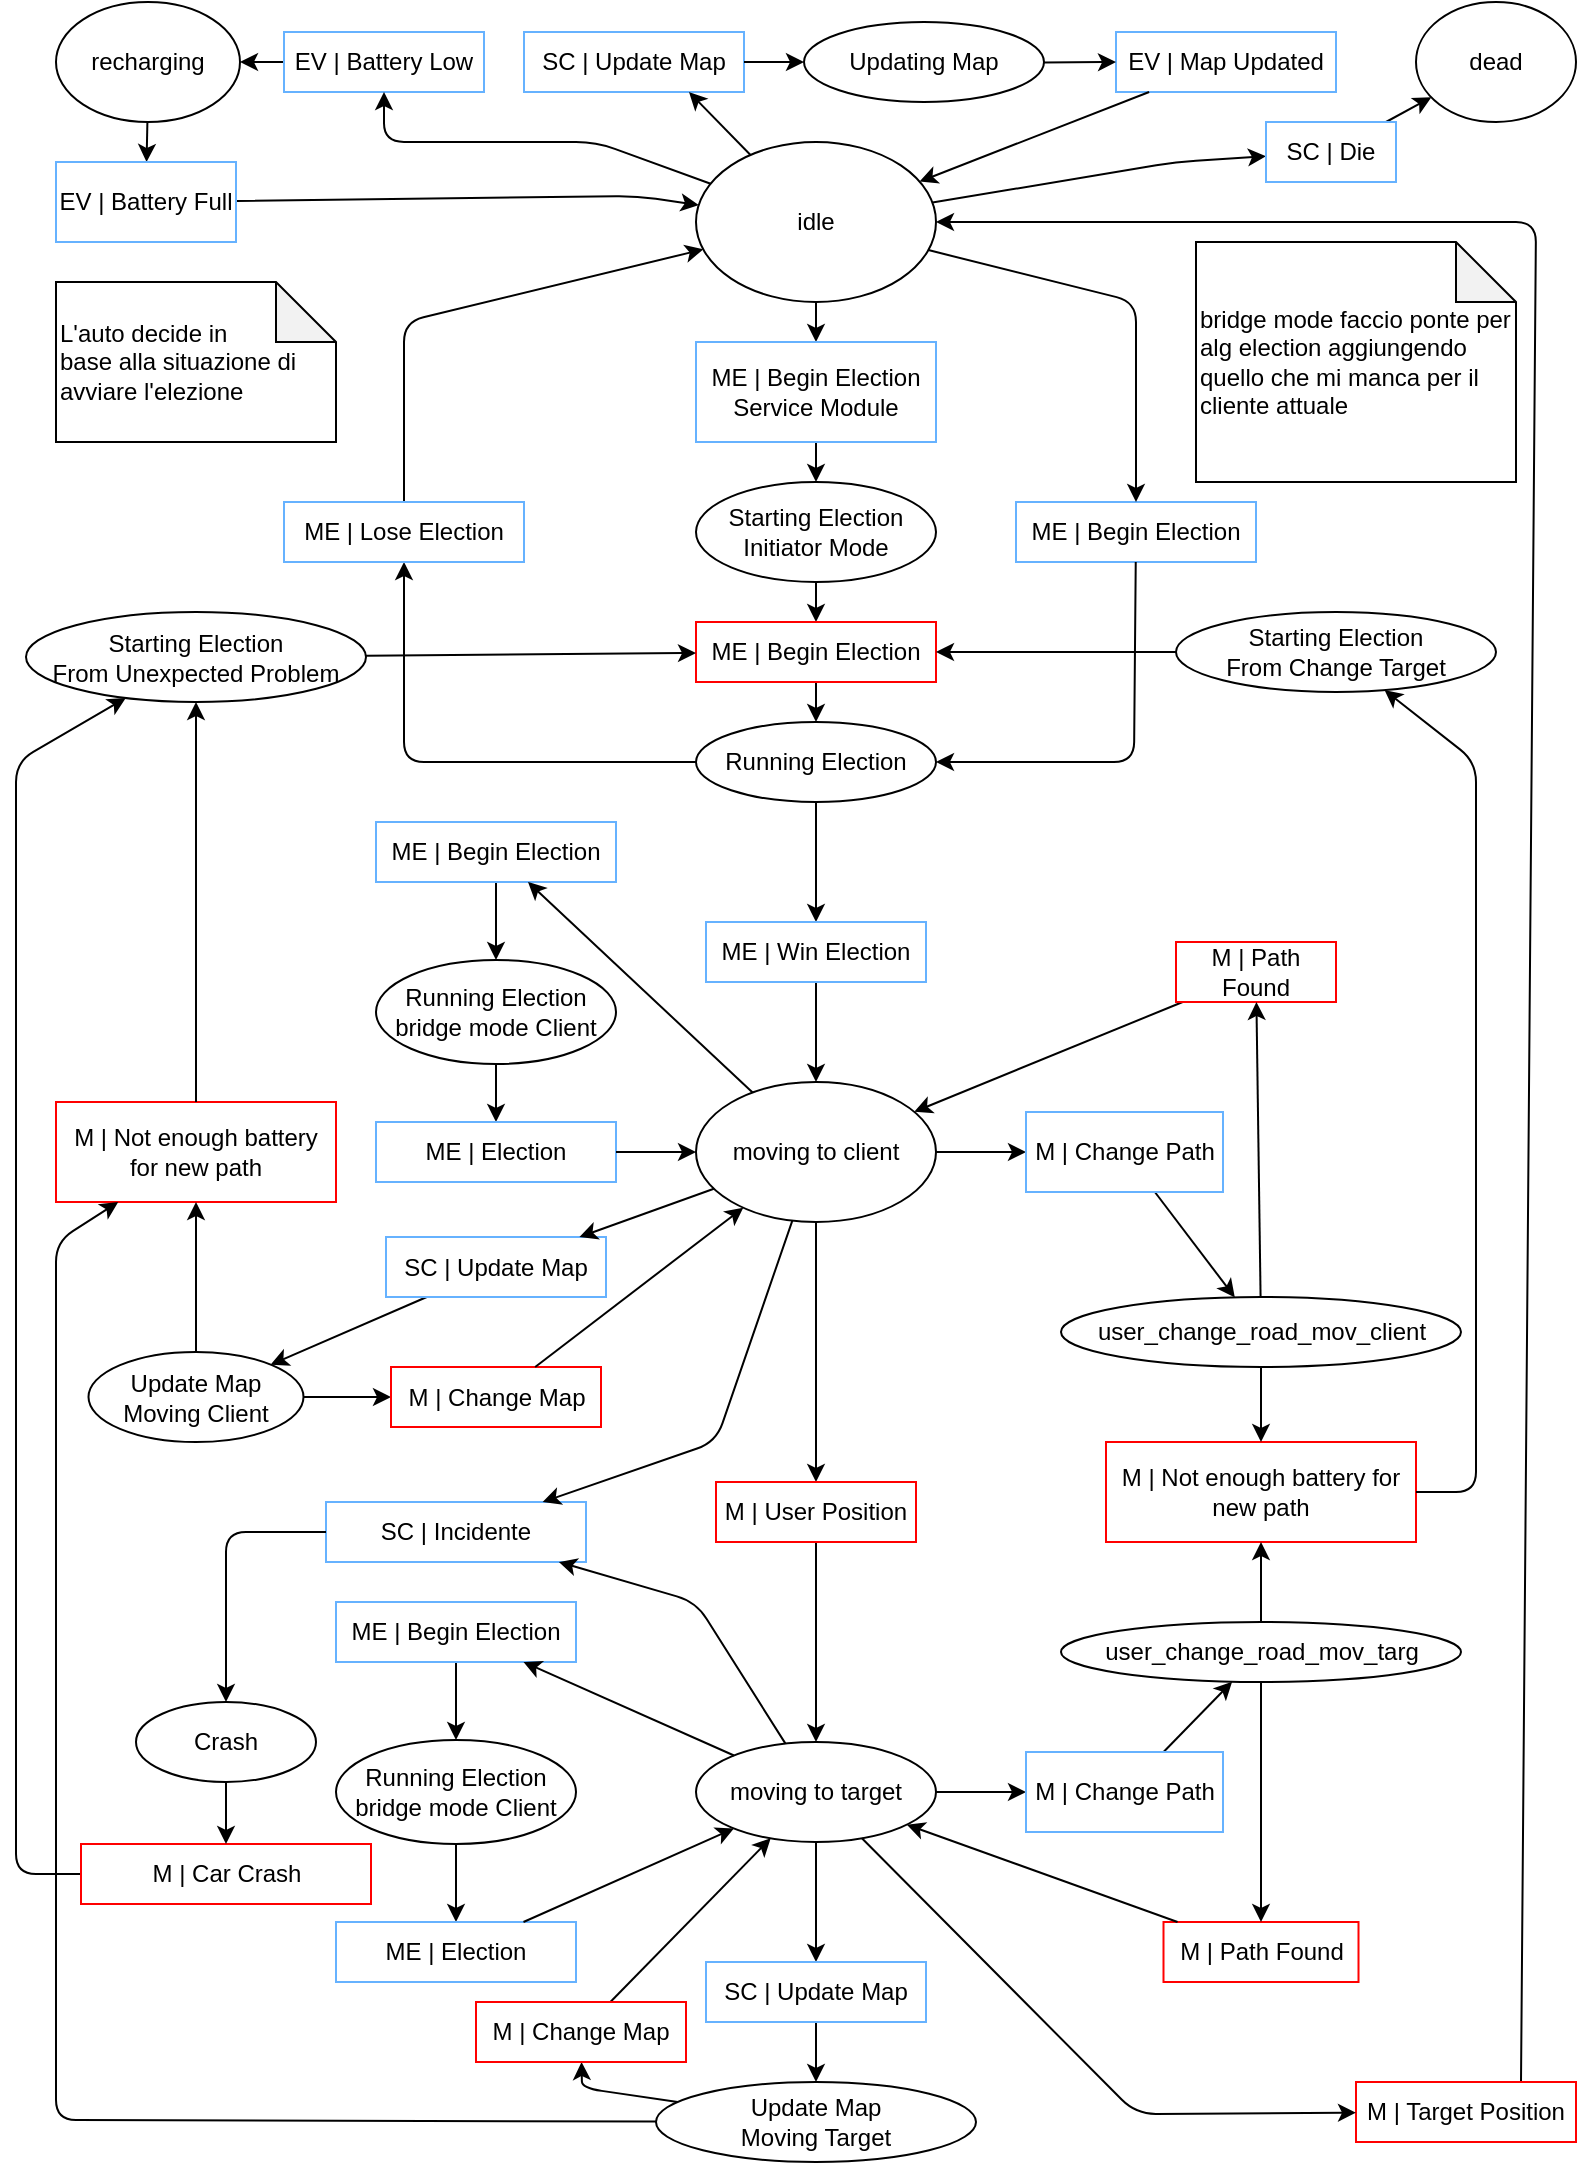 <mxfile version="12.9.3" type="device"><diagram id="UIkgHiiRnHfRhCUhEY8e" name="Page-1"><mxGraphModel dx="1422" dy="822" grid="1" gridSize="10" guides="1" tooltips="1" connect="1" arrows="1" fold="1" page="1" pageScale="1" pageWidth="827" pageHeight="1169" math="0" shadow="0"><root><mxCell id="0"/><mxCell id="1" parent="0"/><mxCell id="EcfOiHVC5KZQd5VWsHZk-1" value="idle" style="ellipse;whiteSpace=wrap;html=1;" parent="1" vertex="1"><mxGeometry x="360" y="110" width="120" height="80" as="geometry"/></mxCell><mxCell id="EcfOiHVC5KZQd5VWsHZk-2" value="dead" style="ellipse;whiteSpace=wrap;html=1;" parent="1" vertex="1"><mxGeometry x="720" y="40" width="80" height="60" as="geometry"/></mxCell><mxCell id="EcfOiHVC5KZQd5VWsHZk-6" value="SC | Update Map" style="rounded=0;whiteSpace=wrap;html=1;strokeColor=#66B2FF;fillColor=none;" parent="1" vertex="1"><mxGeometry x="274" y="55" width="110" height="30" as="geometry"/></mxCell><mxCell id="EcfOiHVC5KZQd5VWsHZk-7" value="Starting Election&lt;br&gt;Initiator Mode" style="ellipse;whiteSpace=wrap;html=1;" parent="1" vertex="1"><mxGeometry x="360" y="280" width="120" height="50" as="geometry"/></mxCell><mxCell id="EcfOiHVC5KZQd5VWsHZk-8" value="" style="endArrow=classic;html=1;" parent="1" source="EcfOiHVC5KZQd5VWsHZk-12" target="EcfOiHVC5KZQd5VWsHZk-7" edge="1"><mxGeometry width="50" height="50" relative="1" as="geometry"><mxPoint x="139" y="330" as="sourcePoint"/><mxPoint x="349" y="270" as="targetPoint"/></mxGeometry></mxCell><mxCell id="EcfOiHVC5KZQd5VWsHZk-10" value="" style="endArrow=classic;html=1;" parent="1" source="EcfOiHVC5KZQd5VWsHZk-1" target="EcfOiHVC5KZQd5VWsHZk-12" edge="1"><mxGeometry width="50" height="50" relative="1" as="geometry"><mxPoint x="170" y="250.0" as="sourcePoint"/><mxPoint x="170" y="280" as="targetPoint"/></mxGeometry></mxCell><mxCell id="EcfOiHVC5KZQd5VWsHZk-12" value="ME | Begin Election&lt;br&gt;Service Module" style="rounded=0;whiteSpace=wrap;html=1;strokeColor=#66B2FF;fillColor=none;" parent="1" vertex="1"><mxGeometry x="360" y="210" width="120" height="50" as="geometry"/></mxCell><mxCell id="EcfOiHVC5KZQd5VWsHZk-13" value="Running Election" style="ellipse;whiteSpace=wrap;html=1;" parent="1" vertex="1"><mxGeometry x="360" y="400" width="120" height="40" as="geometry"/></mxCell><mxCell id="EcfOiHVC5KZQd5VWsHZk-14" value="" style="endArrow=classic;html=1;" parent="1" source="EcfOiHVC5KZQd5VWsHZk-17" target="EcfOiHVC5KZQd5VWsHZk-13" edge="1"><mxGeometry width="50" height="50" relative="1" as="geometry"><mxPoint x="150" y="595" as="sourcePoint"/><mxPoint x="410" y="449" as="targetPoint"/></mxGeometry></mxCell><mxCell id="EcfOiHVC5KZQd5VWsHZk-16" value="" style="endArrow=classic;html=1;" parent="1" source="EcfOiHVC5KZQd5VWsHZk-7" target="EcfOiHVC5KZQd5VWsHZk-17" edge="1"><mxGeometry width="50" height="50" relative="1" as="geometry"><mxPoint x="139" y="470" as="sourcePoint"/><mxPoint x="173.679" y="540" as="targetPoint"/></mxGeometry></mxCell><mxCell id="EcfOiHVC5KZQd5VWsHZk-17" value="ME | Begin Election" style="rounded=0;whiteSpace=wrap;html=1;fillColor=none;strokeColor=#FF0000;" parent="1" vertex="1"><mxGeometry x="360" y="350" width="120" height="30" as="geometry"/></mxCell><mxCell id="EcfOiHVC5KZQd5VWsHZk-18" value="" style="endArrow=classic;html=1;" parent="1" source="EcfOiHVC5KZQd5VWsHZk-21" target="EcfOiHVC5KZQd5VWsHZk-1" edge="1"><mxGeometry width="50" height="50" relative="1" as="geometry"><mxPoint x="4" y="430" as="sourcePoint"/><mxPoint x="520" y="470" as="targetPoint"/><Array as="points"><mxPoint x="214" y="200"/></Array></mxGeometry></mxCell><mxCell id="EcfOiHVC5KZQd5VWsHZk-20" value="" style="endArrow=classic;html=1;" parent="1" source="EcfOiHVC5KZQd5VWsHZk-13" target="EcfOiHVC5KZQd5VWsHZk-21" edge="1"><mxGeometry width="50" height="50" relative="1" as="geometry"><mxPoint x="133.83" y="688.085" as="sourcePoint"/><mxPoint x="3.913" y="480" as="targetPoint"/><Array as="points"><mxPoint x="214" y="420"/></Array></mxGeometry></mxCell><mxCell id="EcfOiHVC5KZQd5VWsHZk-21" value="ME&amp;nbsp;| Lose Election" style="rounded=0;whiteSpace=wrap;html=1;strokeColor=#66B2FF;fillColor=none;" parent="1" vertex="1"><mxGeometry x="154" y="290" width="120" height="30" as="geometry"/></mxCell><mxCell id="EcfOiHVC5KZQd5VWsHZk-22" value="moving to client" style="ellipse;whiteSpace=wrap;html=1;" parent="1" vertex="1"><mxGeometry x="360" y="580" width="120" height="70" as="geometry"/></mxCell><mxCell id="EcfOiHVC5KZQd5VWsHZk-23" value="" style="endArrow=classic;html=1;" parent="1" source="EcfOiHVC5KZQd5VWsHZk-26" target="EcfOiHVC5KZQd5VWsHZk-22" edge="1"><mxGeometry width="50" height="50" relative="1" as="geometry"><mxPoint x="345" y="720" as="sourcePoint"/><mxPoint x="410" y="510" as="targetPoint"/></mxGeometry></mxCell><mxCell id="EcfOiHVC5KZQd5VWsHZk-25" value="" style="endArrow=classic;html=1;" parent="1" source="EcfOiHVC5KZQd5VWsHZk-13" target="EcfOiHVC5KZQd5VWsHZk-26" edge="1"><mxGeometry width="50" height="50" relative="1" as="geometry"><mxPoint x="210" y="719" as="sourcePoint"/><mxPoint x="309.34" y="709" as="targetPoint"/></mxGeometry></mxCell><mxCell id="EcfOiHVC5KZQd5VWsHZk-26" value="ME&amp;nbsp;| Win Election" style="rounded=0;whiteSpace=wrap;html=1;strokeColor=#66B2FF;fillColor=none;" parent="1" vertex="1"><mxGeometry x="365" y="500" width="110" height="30" as="geometry"/></mxCell><mxCell id="EcfOiHVC5KZQd5VWsHZk-28" value="moving to target" style="ellipse;whiteSpace=wrap;html=1;" parent="1" vertex="1"><mxGeometry x="360" y="910" width="120" height="50" as="geometry"/></mxCell><mxCell id="EcfOiHVC5KZQd5VWsHZk-29" value="" style="endArrow=classic;html=1;" parent="1" source="EcfOiHVC5KZQd5VWsHZk-32" target="EcfOiHVC5KZQd5VWsHZk-28" edge="1"><mxGeometry width="50" height="50" relative="1" as="geometry"><mxPoint x="620" y="734.25" as="sourcePoint"/><mxPoint x="680" y="580" as="targetPoint"/></mxGeometry></mxCell><mxCell id="EcfOiHVC5KZQd5VWsHZk-31" value="" style="endArrow=classic;html=1;" parent="1" source="EcfOiHVC5KZQd5VWsHZk-22" target="EcfOiHVC5KZQd5VWsHZk-32" edge="1"><mxGeometry width="50" height="50" relative="1" as="geometry"><mxPoint x="540" y="720" as="sourcePoint"/><mxPoint x="750" y="720" as="targetPoint"/></mxGeometry></mxCell><mxCell id="EcfOiHVC5KZQd5VWsHZk-32" value="M | User Position" style="rounded=0;whiteSpace=wrap;html=1;fillColor=none;strokeColor=#FF0000;" parent="1" vertex="1"><mxGeometry x="370" y="780" width="100" height="30" as="geometry"/></mxCell><mxCell id="EcfOiHVC5KZQd5VWsHZk-33" value="" style="endArrow=classic;html=1;exitX=0.75;exitY=0;exitDx=0;exitDy=0;" parent="1" source="EcfOiHVC5KZQd5VWsHZk-36" target="EcfOiHVC5KZQd5VWsHZk-1" edge="1"><mxGeometry width="50" height="50" relative="1" as="geometry"><mxPoint x="768.25" y="217.007" as="sourcePoint"/><mxPoint x="850" y="450" as="targetPoint"/><Array as="points"><mxPoint x="780" y="150"/></Array></mxGeometry></mxCell><mxCell id="EcfOiHVC5KZQd5VWsHZk-36" value="M | Target Position" style="rounded=0;whiteSpace=wrap;html=1;fillColor=none;strokeColor=#FF0000;" parent="1" vertex="1"><mxGeometry x="690" y="1080" width="110" height="30" as="geometry"/></mxCell><mxCell id="EcfOiHVC5KZQd5VWsHZk-37" value="Update Map&lt;br&gt;Moving Client" style="ellipse;whiteSpace=wrap;html=1;" parent="1" vertex="1"><mxGeometry x="56.25" y="715" width="107.5" height="45" as="geometry"/></mxCell><mxCell id="EcfOiHVC5KZQd5VWsHZk-39" value="" style="endArrow=classic;html=1;" parent="1" source="m7B2UX4OFgw7Gkv00veR-26" target="EcfOiHVC5KZQd5VWsHZk-40" edge="1"><mxGeometry width="50" height="50" relative="1" as="geometry"><mxPoint x="939.011" y="934.38" as="sourcePoint"/><mxPoint x="836.5" y="924.38" as="targetPoint"/></mxGeometry></mxCell><mxCell id="EcfOiHVC5KZQd5VWsHZk-40" value="Update Map&lt;br&gt;Moving Target" style="ellipse;whiteSpace=wrap;html=1;" parent="1" vertex="1"><mxGeometry x="340" y="1080" width="160" height="40" as="geometry"/></mxCell><mxCell id="EcfOiHVC5KZQd5VWsHZk-42" value="" style="endArrow=classic;html=1;" parent="1" source="m7B2UX4OFgw7Gkv00veR-16" target="EcfOiHVC5KZQd5VWsHZk-37" edge="1"><mxGeometry width="50" height="50" relative="1" as="geometry"><mxPoint x="480" y="760" as="sourcePoint"/><mxPoint x="304.952" y="894.38" as="targetPoint"/></mxGeometry></mxCell><mxCell id="EcfOiHVC5KZQd5VWsHZk-44" value="" style="endArrow=classic;html=1;" parent="1" source="EcfOiHVC5KZQd5VWsHZk-28" target="m7B2UX4OFgw7Gkv00veR-26" edge="1"><mxGeometry width="50" height="50" relative="1" as="geometry"><mxPoint x="810" y="760" as="sourcePoint"/><mxPoint x="906.5" y="903.898" as="targetPoint"/></mxGeometry></mxCell><mxCell id="EcfOiHVC5KZQd5VWsHZk-56" value="M | Not enough battery for new path" style="rounded=0;whiteSpace=wrap;html=1;fillColor=none;strokeColor=#FF0000;" parent="1" vertex="1"><mxGeometry x="40" y="590" width="140" height="50" as="geometry"/></mxCell><mxCell id="EcfOiHVC5KZQd5VWsHZk-57" value="recharging" style="ellipse;whiteSpace=wrap;html=1;" parent="1" vertex="1"><mxGeometry x="40" y="40" width="92" height="60" as="geometry"/></mxCell><mxCell id="EcfOiHVC5KZQd5VWsHZk-59" value="" style="endArrow=classic;html=1;" parent="1" source="EcfOiHVC5KZQd5VWsHZk-67" target="EcfOiHVC5KZQd5VWsHZk-1" edge="1"><mxGeometry width="50" height="50" relative="1" as="geometry"><mxPoint x="-17.5" y="138.251" as="sourcePoint"/><mxPoint x="480" y="100" as="targetPoint"/><Array as="points"><mxPoint x="330" y="137"/></Array></mxGeometry></mxCell><mxCell id="EcfOiHVC5KZQd5VWsHZk-62" value="" style="endArrow=classic;html=1;" parent="1" source="EcfOiHVC5KZQd5VWsHZk-66" target="EcfOiHVC5KZQd5VWsHZk-57" edge="1"><mxGeometry width="50" height="50" relative="1" as="geometry"><mxPoint x="28.244" y="80" as="sourcePoint"/><mxPoint x="540" y="280" as="targetPoint"/></mxGeometry></mxCell><mxCell id="EcfOiHVC5KZQd5VWsHZk-65" value="" style="endArrow=classic;html=1;" parent="1" source="EcfOiHVC5KZQd5VWsHZk-57" target="EcfOiHVC5KZQd5VWsHZk-67" edge="1"><mxGeometry width="50" height="50" relative="1" as="geometry"><mxPoint x="400" y="150" as="sourcePoint"/><mxPoint x="-17.5" y="119.665" as="targetPoint"/></mxGeometry></mxCell><mxCell id="EcfOiHVC5KZQd5VWsHZk-66" value="EV | Battery Low" style="rounded=0;whiteSpace=wrap;html=1;strokeColor=#66B2FF;fillColor=none;" parent="1" vertex="1"><mxGeometry x="154" y="55" width="100" height="30" as="geometry"/></mxCell><mxCell id="EcfOiHVC5KZQd5VWsHZk-67" value="EV | Battery Full" style="rounded=0;whiteSpace=wrap;html=1;strokeColor=#66B2FF;fillColor=none;" parent="1" vertex="1"><mxGeometry x="40" y="120" width="90" height="40" as="geometry"/></mxCell><mxCell id="EcfOiHVC5KZQd5VWsHZk-70" value="" style="endArrow=classic;html=1;" parent="1" source="EcfOiHVC5KZQd5VWsHZk-1" target="EcfOiHVC5KZQd5VWsHZk-72" edge="1"><mxGeometry width="50" height="50" relative="1" as="geometry"><mxPoint x="230" y="210" as="sourcePoint"/><mxPoint x="392.5" y="181.682" as="targetPoint"/><Array as="points"><mxPoint x="600" y="120"/></Array></mxGeometry></mxCell><mxCell id="EcfOiHVC5KZQd5VWsHZk-71" value="" style="endArrow=classic;html=1;" parent="1" source="EcfOiHVC5KZQd5VWsHZk-72" target="EcfOiHVC5KZQd5VWsHZk-2" edge="1"><mxGeometry width="50" height="50" relative="1" as="geometry"><mxPoint x="445" y="160" as="sourcePoint"/><mxPoint x="510" y="200" as="targetPoint"/></mxGeometry></mxCell><mxCell id="EcfOiHVC5KZQd5VWsHZk-72" value="SC | Die" style="rounded=0;whiteSpace=wrap;html=1;strokeColor=#66B2FF;fillColor=none;" parent="1" vertex="1"><mxGeometry x="645" y="100" width="65" height="30" as="geometry"/></mxCell><mxCell id="EcfOiHVC5KZQd5VWsHZk-74" value="" style="endArrow=classic;html=1;" parent="1" source="EcfOiHVC5KZQd5VWsHZk-37" target="EcfOiHVC5KZQd5VWsHZk-81" edge="1"><mxGeometry width="50" height="50" relative="1" as="geometry"><mxPoint x="476.5" y="1040" as="sourcePoint"/><mxPoint x="526.5" y="990" as="targetPoint"/></mxGeometry></mxCell><mxCell id="EcfOiHVC5KZQd5VWsHZk-79" value="" style="endArrow=classic;html=1;" parent="1" source="EcfOiHVC5KZQd5VWsHZk-40" target="m7B2UX4OFgw7Gkv00veR-27" edge="1"><mxGeometry width="50" height="50" relative="1" as="geometry"><mxPoint x="696.5" y="1024.38" as="sourcePoint"/><mxPoint x="807.133" y="840" as="targetPoint"/><Array as="points"><mxPoint x="303" y="1083"/></Array></mxGeometry></mxCell><mxCell id="EcfOiHVC5KZQd5VWsHZk-80" value="" style="endArrow=classic;html=1;" parent="1" source="m7B2UX4OFgw7Gkv00veR-27" target="EcfOiHVC5KZQd5VWsHZk-28" edge="1"><mxGeometry width="50" height="50" relative="1" as="geometry"><mxPoint x="760" y="817.169" as="sourcePoint"/><mxPoint x="829.193" y="859.997" as="targetPoint"/></mxGeometry></mxCell><mxCell id="EcfOiHVC5KZQd5VWsHZk-81" value="M | Change Map" style="rounded=0;whiteSpace=wrap;html=1;fillColor=none;strokeColor=#FF0000;" parent="1" vertex="1"><mxGeometry x="207.5" y="722.5" width="105" height="30" as="geometry"/></mxCell><mxCell id="EcfOiHVC5KZQd5VWsHZk-84" value="Running Election bridge mode Client" style="ellipse;whiteSpace=wrap;html=1;" parent="1" vertex="1"><mxGeometry x="200" y="519" width="120" height="52" as="geometry"/></mxCell><mxCell id="EcfOiHVC5KZQd5VWsHZk-86" value="" style="endArrow=classic;html=1;" parent="1" source="EcfOiHVC5KZQd5VWsHZk-94" target="EcfOiHVC5KZQd5VWsHZk-84" edge="1"><mxGeometry width="50" height="50" relative="1" as="geometry"><mxPoint x="466" y="513.096" as="sourcePoint"/><mxPoint x="466" y="550" as="targetPoint"/><Array as="points"/></mxGeometry></mxCell><mxCell id="EcfOiHVC5KZQd5VWsHZk-94" value="ME | Begin Election" style="rounded=0;whiteSpace=wrap;html=1;strokeColor=#66B2FF;fillColor=none;" parent="1" vertex="1"><mxGeometry x="200" y="450" width="120" height="30" as="geometry"/></mxCell><mxCell id="EcfOiHVC5KZQd5VWsHZk-103" value="bridge mode faccio ponte per alg election aggiungendo quello che mi manca per il cliente attuale" style="shape=note;whiteSpace=wrap;html=1;backgroundOutline=1;darkOpacity=0.05;align=left;" parent="1" vertex="1"><mxGeometry x="610" y="160" width="160" height="120" as="geometry"/></mxCell><mxCell id="EcfOiHVC5KZQd5VWsHZk-105" value="user_change_road_mov_client" style="ellipse;whiteSpace=wrap;html=1;" parent="1" vertex="1"><mxGeometry x="542.5" y="687.5" width="200" height="35" as="geometry"/></mxCell><mxCell id="EcfOiHVC5KZQd5VWsHZk-106" value="user_change_road_mov_targ" style="ellipse;whiteSpace=wrap;html=1;" parent="1" vertex="1"><mxGeometry x="542.5" y="850" width="200" height="30" as="geometry"/></mxCell><mxCell id="EcfOiHVC5KZQd5VWsHZk-107" value="" style="endArrow=classic;html=1;" parent="1" source="EcfOiHVC5KZQd5VWsHZk-127" target="EcfOiHVC5KZQd5VWsHZk-105" edge="1"><mxGeometry width="50" height="50" relative="1" as="geometry"><mxPoint x="515.091" y="910" as="sourcePoint"/><mxPoint x="560" y="790" as="targetPoint"/></mxGeometry></mxCell><mxCell id="EcfOiHVC5KZQd5VWsHZk-108" value="" style="endArrow=classic;html=1;" parent="1" source="EcfOiHVC5KZQd5VWsHZk-125" target="EcfOiHVC5KZQd5VWsHZk-22" edge="1"><mxGeometry width="50" height="50" relative="1" as="geometry"><mxPoint x="600" y="930" as="sourcePoint"/><mxPoint x="650" y="880" as="targetPoint"/><Array as="points"/></mxGeometry></mxCell><mxCell id="EcfOiHVC5KZQd5VWsHZk-113" value="M | Not enough battery for new path" style="rounded=0;whiteSpace=wrap;html=1;fillColor=none;strokeColor=#FF0000;" parent="1" vertex="1"><mxGeometry x="565" y="760" width="155" height="50" as="geometry"/></mxCell><mxCell id="EcfOiHVC5KZQd5VWsHZk-114" value="" style="endArrow=classic;html=1;" parent="1" source="m7B2UX4OFgw7Gkv00veR-28" target="EcfOiHVC5KZQd5VWsHZk-106" edge="1"><mxGeometry width="50" height="50" relative="1" as="geometry"><mxPoint x="930" y="810" as="sourcePoint"/><mxPoint x="980" y="760" as="targetPoint"/></mxGeometry></mxCell><mxCell id="EcfOiHVC5KZQd5VWsHZk-117" value="" style="endArrow=classic;html=1;" parent="1" source="EcfOiHVC5KZQd5VWsHZk-22" target="EcfOiHVC5KZQd5VWsHZk-127" edge="1"><mxGeometry width="50" height="50" relative="1" as="geometry"><mxPoint x="492.69" y="759.095" as="sourcePoint"/><mxPoint x="509.876" y="874" as="targetPoint"/></mxGeometry></mxCell><mxCell id="EcfOiHVC5KZQd5VWsHZk-119" value="" style="endArrow=classic;html=1;" parent="1" source="EcfOiHVC5KZQd5VWsHZk-28" target="m7B2UX4OFgw7Gkv00veR-28" edge="1"><mxGeometry width="50" height="50" relative="1" as="geometry"><mxPoint x="869.687" y="724.078" as="sourcePoint"/><mxPoint x="971.964" y="731.09" as="targetPoint"/></mxGeometry></mxCell><mxCell id="EcfOiHVC5KZQd5VWsHZk-125" value="M | Path Found" style="rounded=0;whiteSpace=wrap;html=1;fillColor=none;strokeColor=#FF0000;" parent="1" vertex="1"><mxGeometry x="600" y="510" width="80" height="30" as="geometry"/></mxCell><mxCell id="EcfOiHVC5KZQd5VWsHZk-127" value="M | Change Path" style="rounded=0;whiteSpace=wrap;html=1;strokeColor=#66B2FF;fillColor=none;" parent="1" vertex="1"><mxGeometry x="525" y="595" width="98.5" height="40" as="geometry"/></mxCell><mxCell id="m7B2UX4OFgw7Gkv00veR-8" value="" style="endArrow=classic;html=1;" parent="1" source="EcfOiHVC5KZQd5VWsHZk-84" target="m7B2UX4OFgw7Gkv00veR-11" edge="1"><mxGeometry width="50" height="50" relative="1" as="geometry"><mxPoint x="486" y="540" as="sourcePoint"/><mxPoint x="171.833" y="558" as="targetPoint"/></mxGeometry></mxCell><mxCell id="m7B2UX4OFgw7Gkv00veR-11" value="ME | Election" style="rounded=0;whiteSpace=wrap;html=1;strokeColor=#66B2FF;fillColor=none;" parent="1" vertex="1"><mxGeometry x="200" y="600" width="120" height="30" as="geometry"/></mxCell><mxCell id="m7B2UX4OFgw7Gkv00veR-18" value="" style="endArrow=classic;html=1;" parent="1" source="EcfOiHVC5KZQd5VWsHZk-6" target="UYMwDtr2GxhBo3u9uqv--14" edge="1"><mxGeometry width="50" height="50" relative="1" as="geometry"><mxPoint x="540" y="110" as="sourcePoint"/><mxPoint x="420" y="65" as="targetPoint"/></mxGeometry></mxCell><mxCell id="m7B2UX4OFgw7Gkv00veR-19" value="" style="endArrow=classic;html=1;entryX=0.75;entryY=1;entryDx=0;entryDy=0;" parent="1" source="EcfOiHVC5KZQd5VWsHZk-1" target="EcfOiHVC5KZQd5VWsHZk-6" edge="1"><mxGeometry width="50" height="50" relative="1" as="geometry"><mxPoint x="520" y="130" as="sourcePoint"/><mxPoint x="570" y="80" as="targetPoint"/></mxGeometry></mxCell><mxCell id="m7B2UX4OFgw7Gkv00veR-16" value="SC | Update Map" style="rounded=0;whiteSpace=wrap;html=1;strokeColor=#66B2FF;fillColor=none;" parent="1" vertex="1"><mxGeometry x="205" y="657.5" width="110" height="30" as="geometry"/></mxCell><mxCell id="m7B2UX4OFgw7Gkv00veR-21" value="" style="endArrow=classic;html=1;" parent="1" source="EcfOiHVC5KZQd5VWsHZk-22" target="m7B2UX4OFgw7Gkv00veR-16" edge="1"><mxGeometry width="50" height="50" relative="1" as="geometry"><mxPoint x="379.207" y="627.904" as="sourcePoint"/><mxPoint x="-14.894" y="647.813" as="targetPoint"/></mxGeometry></mxCell><mxCell id="m7B2UX4OFgw7Gkv00veR-23" value="" style="endArrow=classic;html=1;" parent="1" source="EcfOiHVC5KZQd5VWsHZk-81" target="EcfOiHVC5KZQd5VWsHZk-22" edge="1"><mxGeometry width="50" height="50" relative="1" as="geometry"><mxPoint x="310" y="700" as="sourcePoint"/><mxPoint x="360" y="650" as="targetPoint"/></mxGeometry></mxCell><mxCell id="m7B2UX4OFgw7Gkv00veR-25" value="" style="endArrow=classic;html=1;" parent="1" source="EcfOiHVC5KZQd5VWsHZk-105" target="EcfOiHVC5KZQd5VWsHZk-125" edge="1"><mxGeometry width="50" height="50" relative="1" as="geometry"><mxPoint x="600" y="1010" as="sourcePoint"/><mxPoint x="650" y="960" as="targetPoint"/></mxGeometry></mxCell><mxCell id="m7B2UX4OFgw7Gkv00veR-26" value="SC | Update Map" style="rounded=0;whiteSpace=wrap;html=1;strokeColor=#66B2FF;fillColor=none;" parent="1" vertex="1"><mxGeometry x="365" y="1020" width="110" height="30" as="geometry"/></mxCell><mxCell id="m7B2UX4OFgw7Gkv00veR-27" value="M | Change Map" style="rounded=0;whiteSpace=wrap;html=1;fillColor=none;strokeColor=#FF0000;" parent="1" vertex="1"><mxGeometry x="250" y="1040" width="105" height="30" as="geometry"/></mxCell><mxCell id="m7B2UX4OFgw7Gkv00veR-28" value="M | Change Path" style="rounded=0;whiteSpace=wrap;html=1;strokeColor=#66B2FF;fillColor=none;" parent="1" vertex="1"><mxGeometry x="525" y="915" width="98.5" height="40" as="geometry"/></mxCell><mxCell id="m7B2UX4OFgw7Gkv00veR-30" value="M | Path Found" style="rounded=0;whiteSpace=wrap;html=1;fillColor=none;strokeColor=#FF0000;" parent="1" vertex="1"><mxGeometry x="593.75" y="1000" width="97.5" height="30" as="geometry"/></mxCell><mxCell id="m7B2UX4OFgw7Gkv00veR-31" value="" style="endArrow=classic;html=1;" parent="1" source="EcfOiHVC5KZQd5VWsHZk-106" target="m7B2UX4OFgw7Gkv00veR-30" edge="1"><mxGeometry width="50" height="50" relative="1" as="geometry"><mxPoint x="490" y="1080" as="sourcePoint"/><mxPoint x="540" y="1030" as="targetPoint"/></mxGeometry></mxCell><mxCell id="m7B2UX4OFgw7Gkv00veR-32" value="" style="endArrow=classic;html=1;" parent="1" source="m7B2UX4OFgw7Gkv00veR-30" target="EcfOiHVC5KZQd5VWsHZk-28" edge="1"><mxGeometry width="50" height="50" relative="1" as="geometry"><mxPoint x="540" y="1030" as="sourcePoint"/><mxPoint x="590" y="980" as="targetPoint"/></mxGeometry></mxCell><mxCell id="m7B2UX4OFgw7Gkv00veR-38" value="Running Election bridge mode Client" style="ellipse;whiteSpace=wrap;html=1;" parent="1" vertex="1"><mxGeometry x="180" y="909" width="120" height="52" as="geometry"/></mxCell><mxCell id="m7B2UX4OFgw7Gkv00veR-39" value="" style="endArrow=classic;html=1;" parent="1" source="m7B2UX4OFgw7Gkv00veR-40" target="m7B2UX4OFgw7Gkv00veR-38" edge="1"><mxGeometry width="50" height="50" relative="1" as="geometry"><mxPoint x="410" y="858.596" as="sourcePoint"/><mxPoint x="410" y="895.5" as="targetPoint"/><Array as="points"/></mxGeometry></mxCell><mxCell id="m7B2UX4OFgw7Gkv00veR-40" value="ME | Begin Election" style="rounded=0;whiteSpace=wrap;html=1;strokeColor=#66B2FF;fillColor=none;" parent="1" vertex="1"><mxGeometry x="180" y="840" width="120" height="30" as="geometry"/></mxCell><mxCell id="m7B2UX4OFgw7Gkv00veR-41" value="" style="endArrow=classic;html=1;" parent="1" source="m7B2UX4OFgw7Gkv00veR-38" target="m7B2UX4OFgw7Gkv00veR-42" edge="1"><mxGeometry width="50" height="50" relative="1" as="geometry"><mxPoint x="430" y="885.5" as="sourcePoint"/><mxPoint x="115.833" y="903.5" as="targetPoint"/></mxGeometry></mxCell><mxCell id="m7B2UX4OFgw7Gkv00veR-42" value="ME | Election" style="rounded=0;whiteSpace=wrap;html=1;strokeColor=#66B2FF;fillColor=none;" parent="1" vertex="1"><mxGeometry x="180" y="1000" width="120" height="30" as="geometry"/></mxCell><mxCell id="lqFnTVAnFllyKojZ6osI-9" value="" style="endArrow=classic;html=1;" parent="1" source="EcfOiHVC5KZQd5VWsHZk-105" target="EcfOiHVC5KZQd5VWsHZk-113" edge="1"><mxGeometry width="50" height="50" relative="1" as="geometry"><mxPoint x="290" y="840" as="sourcePoint"/><mxPoint x="340" y="790" as="targetPoint"/></mxGeometry></mxCell><mxCell id="lqFnTVAnFllyKojZ6osI-10" value="" style="endArrow=classic;html=1;" parent="1" source="EcfOiHVC5KZQd5VWsHZk-106" target="EcfOiHVC5KZQd5VWsHZk-113" edge="1"><mxGeometry width="50" height="50" relative="1" as="geometry"><mxPoint x="280" y="830" as="sourcePoint"/><mxPoint x="330" y="780" as="targetPoint"/></mxGeometry></mxCell><mxCell id="lqFnTVAnFllyKojZ6osI-11" value="" style="endArrow=classic;html=1;" parent="1" source="EcfOiHVC5KZQd5VWsHZk-28" target="EcfOiHVC5KZQd5VWsHZk-36" edge="1"><mxGeometry width="50" height="50" relative="1" as="geometry"><mxPoint x="510" y="1020" as="sourcePoint"/><mxPoint x="560" y="970" as="targetPoint"/><Array as="points"><mxPoint x="580" y="1096"/></Array></mxGeometry></mxCell><mxCell id="lqFnTVAnFllyKojZ6osI-17" value="SC | Incidente" style="rounded=0;whiteSpace=wrap;html=1;strokeColor=#66B2FF;fillColor=none;" parent="1" vertex="1"><mxGeometry x="175" y="790" width="130" height="30" as="geometry"/></mxCell><mxCell id="lqFnTVAnFllyKojZ6osI-18" value="" style="endArrow=classic;html=1;" parent="1" source="m7B2UX4OFgw7Gkv00veR-11" target="EcfOiHVC5KZQd5VWsHZk-22" edge="1"><mxGeometry width="50" height="50" relative="1" as="geometry"><mxPoint x="810" y="620" as="sourcePoint"/><mxPoint x="860" y="570" as="targetPoint"/></mxGeometry></mxCell><mxCell id="lqFnTVAnFllyKojZ6osI-19" value="" style="endArrow=classic;html=1;" parent="1" source="m7B2UX4OFgw7Gkv00veR-42" target="EcfOiHVC5KZQd5VWsHZk-28" edge="1"><mxGeometry width="50" height="50" relative="1" as="geometry"><mxPoint x="510" y="890" as="sourcePoint"/><mxPoint x="560" y="840" as="targetPoint"/></mxGeometry></mxCell><mxCell id="lqFnTVAnFllyKojZ6osI-20" value="" style="endArrow=classic;html=1;" parent="1" source="EcfOiHVC5KZQd5VWsHZk-28" target="m7B2UX4OFgw7Gkv00veR-40" edge="1"><mxGeometry width="50" height="50" relative="1" as="geometry"><mxPoint x="470" y="870" as="sourcePoint"/><mxPoint x="520" y="820" as="targetPoint"/></mxGeometry></mxCell><mxCell id="lqFnTVAnFllyKojZ6osI-22" value="" style="endArrow=classic;html=1;" parent="1" source="EcfOiHVC5KZQd5VWsHZk-22" target="EcfOiHVC5KZQd5VWsHZk-94" edge="1"><mxGeometry width="50" height="50" relative="1" as="geometry"><mxPoint x="40" y="610" as="sourcePoint"/><mxPoint x="90" y="560" as="targetPoint"/></mxGeometry></mxCell><mxCell id="lqFnTVAnFllyKojZ6osI-24" value="" style="endArrow=classic;html=1;" parent="1" source="EcfOiHVC5KZQd5VWsHZk-113" target="UYMwDtr2GxhBo3u9uqv--28" edge="1"><mxGeometry width="50" height="50" relative="1" as="geometry"><mxPoint x="680" y="600" as="sourcePoint"/><mxPoint x="690" y="460" as="targetPoint"/><Array as="points"><mxPoint x="750" y="785"/><mxPoint x="750" y="420"/></Array></mxGeometry></mxCell><mxCell id="lqFnTVAnFllyKojZ6osI-29" value="" style="endArrow=classic;html=1;" parent="1" source="EcfOiHVC5KZQd5VWsHZk-28" target="lqFnTVAnFllyKojZ6osI-17" edge="1"><mxGeometry width="50" height="50" relative="1" as="geometry"><mxPoint x="20" y="900" as="sourcePoint"/><mxPoint x="70" y="850" as="targetPoint"/><Array as="points"><mxPoint x="360" y="840"/></Array></mxGeometry></mxCell><mxCell id="lqFnTVAnFllyKojZ6osI-30" value="" style="endArrow=classic;html=1;" parent="1" source="EcfOiHVC5KZQd5VWsHZk-22" target="lqFnTVAnFllyKojZ6osI-17" edge="1"><mxGeometry width="50" height="50" relative="1" as="geometry"><mxPoint x="470" y="750" as="sourcePoint"/><mxPoint x="520" y="700" as="targetPoint"/><Array as="points"><mxPoint x="370" y="760"/></Array></mxGeometry></mxCell><mxCell id="lqFnTVAnFllyKojZ6osI-33" value="Crash" style="ellipse;whiteSpace=wrap;html=1;" parent="1" vertex="1"><mxGeometry x="80" y="890" width="90" height="40" as="geometry"/></mxCell><mxCell id="lqFnTVAnFllyKojZ6osI-34" value="" style="endArrow=classic;html=1;" parent="1" source="lqFnTVAnFllyKojZ6osI-17" target="lqFnTVAnFllyKojZ6osI-33" edge="1"><mxGeometry width="50" height="50" relative="1" as="geometry"><mxPoint x="100" y="850" as="sourcePoint"/><mxPoint x="150" y="800" as="targetPoint"/><Array as="points"><mxPoint x="125" y="805"/></Array></mxGeometry></mxCell><mxCell id="UYMwDtr2GxhBo3u9uqv--3" value="ME | Begin Election" style="rounded=0;whiteSpace=wrap;html=1;strokeColor=#66B2FF;fillColor=none;" vertex="1" parent="1"><mxGeometry x="520" y="290" width="120" height="30" as="geometry"/></mxCell><mxCell id="UYMwDtr2GxhBo3u9uqv--4" value="" style="endArrow=classic;html=1;" edge="1" parent="1" source="EcfOiHVC5KZQd5VWsHZk-1" target="UYMwDtr2GxhBo3u9uqv--3"><mxGeometry width="50" height="50" relative="1" as="geometry"><mxPoint x="530" y="250" as="sourcePoint"/><mxPoint x="580" y="200" as="targetPoint"/><Array as="points"><mxPoint x="580" y="190"/></Array></mxGeometry></mxCell><mxCell id="UYMwDtr2GxhBo3u9uqv--5" value="" style="endArrow=classic;html=1;" edge="1" parent="1" source="UYMwDtr2GxhBo3u9uqv--3" target="EcfOiHVC5KZQd5VWsHZk-13"><mxGeometry width="50" height="50" relative="1" as="geometry"><mxPoint x="560" y="320" as="sourcePoint"/><mxPoint x="610" y="270" as="targetPoint"/><Array as="points"><mxPoint x="579" y="420"/></Array></mxGeometry></mxCell><mxCell id="UYMwDtr2GxhBo3u9uqv--14" value="Updating Map" style="ellipse;whiteSpace=wrap;html=1;" vertex="1" parent="1"><mxGeometry x="414" y="50" width="120" height="40" as="geometry"/></mxCell><mxCell id="UYMwDtr2GxhBo3u9uqv--15" value="EV | Map Updated" style="rounded=0;whiteSpace=wrap;html=1;strokeColor=#66B2FF;fillColor=none;" vertex="1" parent="1"><mxGeometry x="570" y="55" width="110" height="30" as="geometry"/></mxCell><mxCell id="UYMwDtr2GxhBo3u9uqv--16" value="" style="endArrow=classic;html=1;" edge="1" parent="1" source="UYMwDtr2GxhBo3u9uqv--15" target="EcfOiHVC5KZQd5VWsHZk-1"><mxGeometry width="50" height="50" relative="1" as="geometry"><mxPoint x="410" y="70" as="sourcePoint"/><mxPoint x="460" y="20" as="targetPoint"/></mxGeometry></mxCell><mxCell id="UYMwDtr2GxhBo3u9uqv--17" value="" style="endArrow=classic;html=1;" edge="1" parent="1" source="UYMwDtr2GxhBo3u9uqv--14" target="UYMwDtr2GxhBo3u9uqv--15"><mxGeometry width="50" height="50" relative="1" as="geometry"><mxPoint x="410" y="70" as="sourcePoint"/><mxPoint x="460" y="20" as="targetPoint"/></mxGeometry></mxCell><mxCell id="UYMwDtr2GxhBo3u9uqv--18" value="" style="endArrow=classic;html=1;" edge="1" parent="1" source="EcfOiHVC5KZQd5VWsHZk-1" target="EcfOiHVC5KZQd5VWsHZk-66"><mxGeometry width="50" height="50" relative="1" as="geometry"><mxPoint x="210" y="150" as="sourcePoint"/><mxPoint x="260" y="100" as="targetPoint"/><Array as="points"><mxPoint x="310" y="110"/><mxPoint x="204" y="110"/></Array></mxGeometry></mxCell><mxCell id="UYMwDtr2GxhBo3u9uqv--19" value="" style="endArrow=classic;html=1;" edge="1" parent="1" source="EcfOiHVC5KZQd5VWsHZk-37" target="EcfOiHVC5KZQd5VWsHZk-56"><mxGeometry width="50" height="50" relative="1" as="geometry"><mxPoint x="60" y="720" as="sourcePoint"/><mxPoint x="110" y="670" as="targetPoint"/></mxGeometry></mxCell><mxCell id="UYMwDtr2GxhBo3u9uqv--20" value="Starting Election&lt;br&gt;From Unexpected Problem" style="ellipse;whiteSpace=wrap;html=1;" vertex="1" parent="1"><mxGeometry x="25" y="345" width="170" height="45" as="geometry"/></mxCell><mxCell id="UYMwDtr2GxhBo3u9uqv--21" value="" style="endArrow=classic;html=1;" edge="1" parent="1" source="EcfOiHVC5KZQd5VWsHZk-56" target="UYMwDtr2GxhBo3u9uqv--20"><mxGeometry width="50" height="50" relative="1" as="geometry"><mxPoint x="20" y="560" as="sourcePoint"/><mxPoint x="70" y="510" as="targetPoint"/></mxGeometry></mxCell><mxCell id="UYMwDtr2GxhBo3u9uqv--22" value="" style="endArrow=classic;html=1;" edge="1" parent="1" source="UYMwDtr2GxhBo3u9uqv--20" target="EcfOiHVC5KZQd5VWsHZk-17"><mxGeometry width="50" height="50" relative="1" as="geometry"><mxPoint x="130" y="440" as="sourcePoint"/><mxPoint x="180" y="390" as="targetPoint"/></mxGeometry></mxCell><mxCell id="UYMwDtr2GxhBo3u9uqv--23" value="&lt;div&gt;&lt;span&gt;L'auto&amp;nbsp;&lt;/span&gt;&lt;span&gt;decide in&amp;nbsp;&lt;/span&gt;&lt;/div&gt;&lt;div&gt;&lt;span&gt;base alla situazione di avviare l'elezione&lt;/span&gt;&lt;/div&gt;" style="shape=note;whiteSpace=wrap;html=1;backgroundOutline=1;darkOpacity=0.05;align=left;" vertex="1" parent="1"><mxGeometry x="40" y="180" width="140" height="80" as="geometry"/></mxCell><mxCell id="UYMwDtr2GxhBo3u9uqv--24" value="" style="endArrow=classic;html=1;" edge="1" parent="1" source="UYMwDtr2GxhBo3u9uqv--25" target="UYMwDtr2GxhBo3u9uqv--20"><mxGeometry width="50" height="50" relative="1" as="geometry"><mxPoint x="-30" y="610" as="sourcePoint"/><mxPoint x="60" y="650" as="targetPoint"/><Array as="points"><mxPoint x="20" y="976"/><mxPoint x="20" y="420"/></Array></mxGeometry></mxCell><mxCell id="UYMwDtr2GxhBo3u9uqv--25" value="M | Car Crash" style="rounded=0;whiteSpace=wrap;html=1;fillColor=none;strokeColor=#FF0000;" vertex="1" parent="1"><mxGeometry x="52.5" y="961" width="145" height="30" as="geometry"/></mxCell><mxCell id="UYMwDtr2GxhBo3u9uqv--26" value="" style="endArrow=classic;html=1;" edge="1" parent="1" source="lqFnTVAnFllyKojZ6osI-33" target="UYMwDtr2GxhBo3u9uqv--25"><mxGeometry width="50" height="50" relative="1" as="geometry"><mxPoint x="-50" y="810" as="sourcePoint"/><mxPoint y="760" as="targetPoint"/></mxGeometry></mxCell><mxCell id="UYMwDtr2GxhBo3u9uqv--27" value="" style="endArrow=classic;html=1;" edge="1" parent="1" source="EcfOiHVC5KZQd5VWsHZk-40" target="EcfOiHVC5KZQd5VWsHZk-56"><mxGeometry width="50" height="50" relative="1" as="geometry"><mxPoint x="-50" y="880" as="sourcePoint"/><mxPoint y="830" as="targetPoint"/><Array as="points"><mxPoint x="40" y="1099"/><mxPoint x="40" y="660"/></Array></mxGeometry></mxCell><mxCell id="UYMwDtr2GxhBo3u9uqv--28" value="Starting Election&lt;br&gt;From Change Target" style="ellipse;whiteSpace=wrap;html=1;" vertex="1" parent="1"><mxGeometry x="600" y="345" width="160" height="40" as="geometry"/></mxCell><mxCell id="UYMwDtr2GxhBo3u9uqv--29" value="" style="endArrow=classic;html=1;" edge="1" parent="1" source="UYMwDtr2GxhBo3u9uqv--28" target="EcfOiHVC5KZQd5VWsHZk-17"><mxGeometry width="50" height="50" relative="1" as="geometry"><mxPoint x="480" y="520" as="sourcePoint"/><mxPoint x="530" y="470" as="targetPoint"/></mxGeometry></mxCell></root></mxGraphModel></diagram></mxfile>